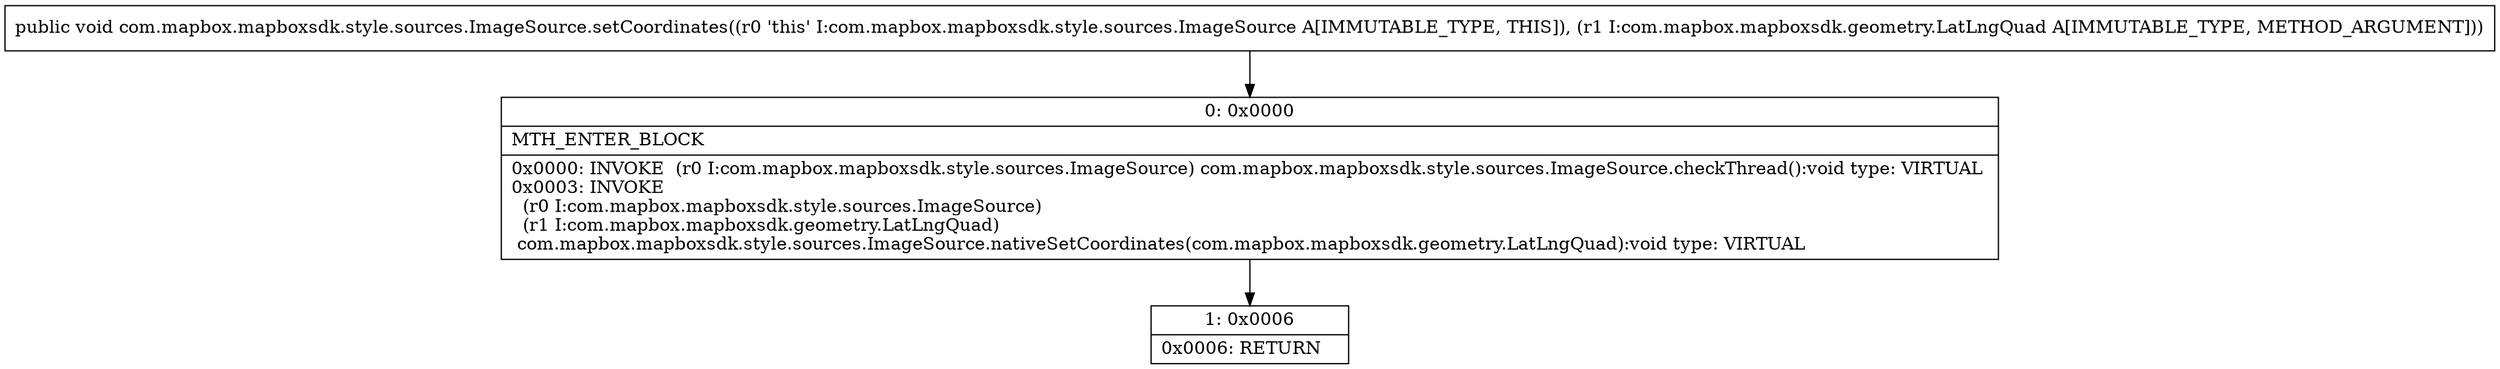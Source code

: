 digraph "CFG forcom.mapbox.mapboxsdk.style.sources.ImageSource.setCoordinates(Lcom\/mapbox\/mapboxsdk\/geometry\/LatLngQuad;)V" {
Node_0 [shape=record,label="{0\:\ 0x0000|MTH_ENTER_BLOCK\l|0x0000: INVOKE  (r0 I:com.mapbox.mapboxsdk.style.sources.ImageSource) com.mapbox.mapboxsdk.style.sources.ImageSource.checkThread():void type: VIRTUAL \l0x0003: INVOKE  \l  (r0 I:com.mapbox.mapboxsdk.style.sources.ImageSource)\l  (r1 I:com.mapbox.mapboxsdk.geometry.LatLngQuad)\l com.mapbox.mapboxsdk.style.sources.ImageSource.nativeSetCoordinates(com.mapbox.mapboxsdk.geometry.LatLngQuad):void type: VIRTUAL \l}"];
Node_1 [shape=record,label="{1\:\ 0x0006|0x0006: RETURN   \l}"];
MethodNode[shape=record,label="{public void com.mapbox.mapboxsdk.style.sources.ImageSource.setCoordinates((r0 'this' I:com.mapbox.mapboxsdk.style.sources.ImageSource A[IMMUTABLE_TYPE, THIS]), (r1 I:com.mapbox.mapboxsdk.geometry.LatLngQuad A[IMMUTABLE_TYPE, METHOD_ARGUMENT])) }"];
MethodNode -> Node_0;
Node_0 -> Node_1;
}

